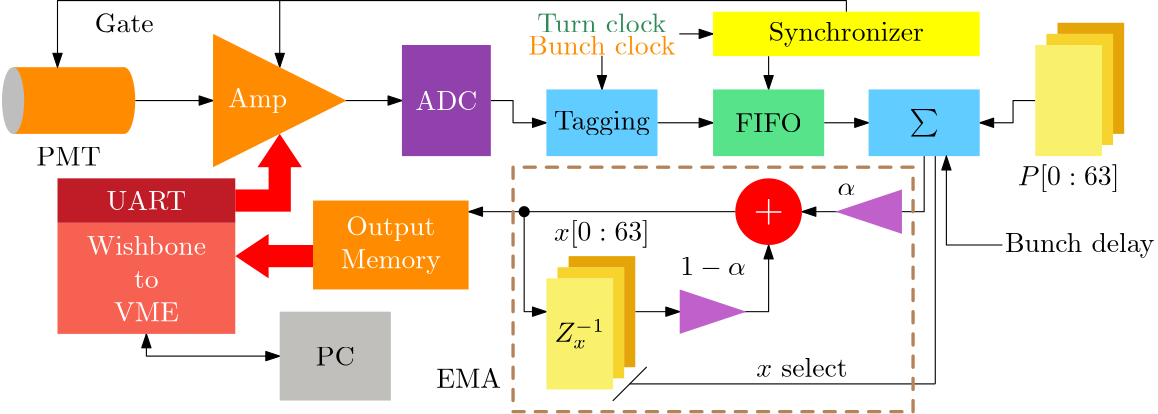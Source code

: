 <?xml version="1.0"?>
<!DOCTYPE ipe SYSTEM "ipe.dtd">
<ipe version="70218" creator="Ipe 7.2.28">
<info created="D:20240318141705" modified="D:20240407224656"/>
<ipestyle name="basic">
<symbol name="arrow/arc(spx)">
<path stroke="sym-stroke" fill="sym-stroke" pen="sym-pen">
0 0 m
-1 0.333 l
-1 -0.333 l
h
</path>
</symbol>
<symbol name="arrow/farc(spx)">
<path stroke="sym-stroke" fill="white" pen="sym-pen">
0 0 m
-1 0.333 l
-1 -0.333 l
h
</path>
</symbol>
<symbol name="arrow/ptarc(spx)">
<path stroke="sym-stroke" fill="sym-stroke" pen="sym-pen">
0 0 m
-1 0.333 l
-0.8 0 l
-1 -0.333 l
h
</path>
</symbol>
<symbol name="arrow/fptarc(spx)">
<path stroke="sym-stroke" fill="white" pen="sym-pen">
0 0 m
-1 0.333 l
-0.8 0 l
-1 -0.333 l
h
</path>
</symbol>
<symbol name="mark/circle(sx)" transformations="translations">
<path fill="sym-stroke">
0.6 0 0 0.6 0 0 e
0.4 0 0 0.4 0 0 e
</path>
</symbol>
<symbol name="mark/disk(sx)" transformations="translations">
<path fill="sym-stroke">
0.6 0 0 0.6 0 0 e
</path>
</symbol>
<symbol name="mark/fdisk(sfx)" transformations="translations">
<group>
<path fill="sym-fill">
0.5 0 0 0.5 0 0 e
</path>
<path fill="sym-stroke" fillrule="eofill">
0.6 0 0 0.6 0 0 e
0.4 0 0 0.4 0 0 e
</path>
</group>
</symbol>
<symbol name="mark/box(sx)" transformations="translations">
<path fill="sym-stroke" fillrule="eofill">
-0.6 -0.6 m
0.6 -0.6 l
0.6 0.6 l
-0.6 0.6 l
h
-0.4 -0.4 m
0.4 -0.4 l
0.4 0.4 l
-0.4 0.4 l
h
</path>
</symbol>
<symbol name="mark/square(sx)" transformations="translations">
<path fill="sym-stroke">
-0.6 -0.6 m
0.6 -0.6 l
0.6 0.6 l
-0.6 0.6 l
h
</path>
</symbol>
<symbol name="mark/fsquare(sfx)" transformations="translations">
<group>
<path fill="sym-fill">
-0.5 -0.5 m
0.5 -0.5 l
0.5 0.5 l
-0.5 0.5 l
h
</path>
<path fill="sym-stroke" fillrule="eofill">
-0.6 -0.6 m
0.6 -0.6 l
0.6 0.6 l
-0.6 0.6 l
h
-0.4 -0.4 m
0.4 -0.4 l
0.4 0.4 l
-0.4 0.4 l
h
</path>
</group>
</symbol>
<symbol name="mark/cross(sx)" transformations="translations">
<group>
<path fill="sym-stroke">
-0.43 -0.57 m
0.57 0.43 l
0.43 0.57 l
-0.57 -0.43 l
h
</path>
<path fill="sym-stroke">
-0.43 0.57 m
0.57 -0.43 l
0.43 -0.57 l
-0.57 0.43 l
h
</path>
</group>
</symbol>
<symbol name="arrow/fnormal(spx)">
<path stroke="sym-stroke" fill="white" pen="sym-pen">
0 0 m
-1 0.333 l
-1 -0.333 l
h
</path>
</symbol>
<symbol name="arrow/pointed(spx)">
<path stroke="sym-stroke" fill="sym-stroke" pen="sym-pen">
0 0 m
-1 0.333 l
-0.8 0 l
-1 -0.333 l
h
</path>
</symbol>
<symbol name="arrow/fpointed(spx)">
<path stroke="sym-stroke" fill="white" pen="sym-pen">
0 0 m
-1 0.333 l
-0.8 0 l
-1 -0.333 l
h
</path>
</symbol>
<symbol name="arrow/linear(spx)">
<path stroke="sym-stroke" pen="sym-pen">
-1 0.333 m
0 0 l
-1 -0.333 l
</path>
</symbol>
<symbol name="arrow/fdouble(spx)">
<path stroke="sym-stroke" fill="white" pen="sym-pen">
0 0 m
-1 0.333 l
-1 -0.333 l
h
-1 0 m
-2 0.333 l
-2 -0.333 l
h
</path>
</symbol>
<symbol name="arrow/double(spx)">
<path stroke="sym-stroke" fill="sym-stroke" pen="sym-pen">
0 0 m
-1 0.333 l
-1 -0.333 l
h
-1 0 m
-2 0.333 l
-2 -0.333 l
h
</path>
</symbol>
<symbol name="arrow/mid-normal(spx)">
<path stroke="sym-stroke" fill="sym-stroke" pen="sym-pen">
0.5 0 m
-0.5 0.333 l
-0.5 -0.333 l
h
</path>
</symbol>
<symbol name="arrow/mid-fnormal(spx)">
<path stroke="sym-stroke" fill="white" pen="sym-pen">
0.5 0 m
-0.5 0.333 l
-0.5 -0.333 l
h
</path>
</symbol>
<symbol name="arrow/mid-pointed(spx)">
<path stroke="sym-stroke" fill="sym-stroke" pen="sym-pen">
0.5 0 m
-0.5 0.333 l
-0.3 0 l
-0.5 -0.333 l
h
</path>
</symbol>
<symbol name="arrow/mid-fpointed(spx)">
<path stroke="sym-stroke" fill="white" pen="sym-pen">
0.5 0 m
-0.5 0.333 l
-0.3 0 l
-0.5 -0.333 l
h
</path>
</symbol>
<symbol name="arrow/mid-double(spx)">
<path stroke="sym-stroke" fill="sym-stroke" pen="sym-pen">
1 0 m
0 0.333 l
0 -0.333 l
h
0 0 m
-1 0.333 l
-1 -0.333 l
h
</path>
</symbol>
<symbol name="arrow/mid-fdouble(spx)">
<path stroke="sym-stroke" fill="white" pen="sym-pen">
1 0 m
0 0.333 l
0 -0.333 l
h
0 0 m
-1 0.333 l
-1 -0.333 l
h
</path>
</symbol>
<anglesize name="22.5 deg" value="22.5"/>
<anglesize name="30 deg" value="30"/>
<anglesize name="45 deg" value="45"/>
<anglesize name="60 deg" value="60"/>
<anglesize name="90 deg" value="90"/>
<arrowsize name="large" value="10"/>
<arrowsize name="small" value="5"/>
<arrowsize name="tiny" value="3"/>
<color name="blue" value="0 0 1"/>
<color name="brown" value="0.647 0.165 0.165"/>
<color name="darkblue" value="0 0 0.545"/>
<color name="darkcyan" value="0 0.545 0.545"/>
<color name="darkgray" value="0.663"/>
<color name="darkgreen" value="0 0.392 0"/>
<color name="darkmagenta" value="0.545 0 0.545"/>
<color name="darkorange" value="1 0.549 0"/>
<color name="darkred" value="0.545 0 0"/>
<color name="gold" value="1 0.843 0"/>
<color name="gray" value="0.745"/>
<color name="green" value="0 1 0"/>
<color name="lightblue" value="0.678 0.847 0.902"/>
<color name="lightcyan" value="0.878 1 1"/>
<color name="lightgray" value="0.827"/>
<color name="lightgreen" value="0.565 0.933 0.565"/>
<color name="lightyellow" value="1 1 0.878"/>
<color name="navy" value="0 0 0.502"/>
<color name="orange" value="1 0.647 0"/>
<color name="pink" value="1 0.753 0.796"/>
<color name="purple" value="0.627 0.125 0.941"/>
<color name="red" value="1 0 0"/>
<color name="seagreen" value="0.18 0.545 0.341"/>
<color name="turquoise" value="0.251 0.878 0.816"/>
<color name="violet" value="0.933 0.51 0.933"/>
<color name="yellow" value="1 1 0"/>
<dashstyle name="dash dot dotted" value="[4 2 1 2 1 2] 0"/>
<dashstyle name="dash dotted" value="[4 2 1 2] 0"/>
<dashstyle name="dashed" value="[4] 0"/>
<dashstyle name="dotted" value="[1 3] 0"/>
<gridsize name="10 pts (~3.5 mm)" value="10"/>
<gridsize name="14 pts (~5 mm)" value="14"/>
<gridsize name="16 pts (~6 mm)" value="16"/>
<gridsize name="20 pts (~7 mm)" value="20"/>
<gridsize name="28 pts (~10 mm)" value="28"/>
<gridsize name="32 pts (~12 mm)" value="32"/>
<gridsize name="4 pts" value="4"/>
<gridsize name="56 pts (~20 mm)" value="56"/>
<gridsize name="8 pts (~3 mm)" value="8"/>
<opacity name="10%" value="0.1"/>
<opacity name="30%" value="0.3"/>
<opacity name="50%" value="0.5"/>
<opacity name="75%" value="0.75"/>
<pen name="fat" value="1.2"/>
<pen name="heavier" value="0.8"/>
<pen name="ultrafat" value="2"/>
<symbolsize name="large" value="5"/>
<symbolsize name="small" value="2"/>
<symbolsize name="tiny" value="1.1"/>
<textsize name="Huge" value="\Huge"/>
<textsize name="LARGE" value="\LARGE"/>
<textsize name="Large" value="\Large"/>
<textsize name="footnote" value="\footnotesize"/>
<textsize name="huge" value="\huge"/>
<textsize name="large" value="\large"/>
<textsize name="script" value="\scriptsize"/>
<textsize name="small" value="\small"/>
<textsize name="tiny" value="\tiny"/>
<textstyle name="center" begin="\begin{center}" end="\end{center}"/>
<textstyle name="item" begin="\begin{itemize}\item{}" end="\end{itemize}"/>
<textstyle name="itemize" begin="\begin{itemize}" end="\end{itemize}"/>
<tiling name="falling" angle="-60" step="4" width="1"/>
<tiling name="rising" angle="30" step="4" width="1"/>
</ipestyle>
<page>
<layer name="alpha"/>
<view layers="alpha" active="alpha"/>
<path layer="alpha" stroke="black" arrow="normal/small">
160 784 m
160 760 l
</path>
<path stroke="black" arrow="normal/small">
364 708 m
348 708 l
</path>
<path stroke="0" arrow="normal/small">
288 672 m
304 672 l
</path>
<path stroke="black" arrow="normal/small">
324 672 m
336 672 l
336 696 l
</path>
<path stroke="black" arrow="normal/small" rarrow="normal/small">
256 672 m
248 672 l
248 708 l
228 708 l
</path>
<path stroke="black" arrow="normal/small" rarrow="normal/small">
112 664 m
112 656 l
160 656 l
</path>
<path stroke="black" cap="1" rarrow="normal/small">
276 752 m
276 764 l
</path>
<path matrix="1.2 0 0 1 -40.8 0" stroke="black" arrow="normal/small">
184 748 m
204 748 l
</path>
<path stroke="black" arrow="normal/small">
336 764 m
336 752 l
</path>
<path stroke="black" cap="1" arrow="normal/small">
304 772 m
316 772 l
</path>
<path stroke="black" arrow="normal/small">
432 748 m
424 748 l
424 740 l
412 740 l
</path>
<path matrix="1 0 0 1 0 -8" stroke="black" arrow="normal/small">
356 748 m
372 748 l
</path>
<path stroke="black" arrow="normal/small">
236 748 m
244 748 l
244 740 l
256 740 l
</path>
<path matrix="1 0 0 1 0 -8" stroke="black" arrow="normal/small">
296 748 m
316 748 l
</path>
<path matrix="1 0 0 1 4 68" fill="0.753 0.38 0.796">
380 648 m
380 632 l
356 640 l
h
</path>
<text matrix="1 0 0 1 -28 68" transformations="translations" pos="392 648" stroke="black" type="label" width="6.41" height="4.289" depth="0" halign="center" valign="center" style="math">\alpha</text>
<path matrix="1 0 0 1 -64 52" fill="red">
12 0 0 12 400 656 e
</path>
<text matrix="1 0 0 1 -48 52" transformations="translations" pos="384 656" stroke="white" type="label" width="10.926" height="8.275" depth="1.09" halign="center" valign="center" size="Large" style="math">+</text>
<path matrix="-1 0 0 -1 684 1312" fill="0.753 0.38 0.796">
380 648 m
380 632 l
356 640 l
h
</path>
<text matrix="1 0 0 1 -80 88" transformations="translations" pos="396 600" stroke="black" type="label" width="23.568" height="6.421" depth="0.83" halign="center" valign="center" style="math">1 - \alpha</text>
<path matrix="1 0 0 1 -168 -48" stroke="black" arrow="normal/small">
276 796 m
304 796 l
</path>
<path matrix="1 0 0 1 -168 -48" fill="darkorange">
4 0 0 12 272 796 e
</path>
<path matrix="1 0 0 1 -168 -48" fill="darkorange">
272 808 m
232 808 l
232 784 l
272 784 l
</path>
<path matrix="0.333333 0 0 1 -26.667 -36" fill="gray">
12 0 0 12 272 784 e
</path>
<path matrix="0.666667 0 0 1 113.333 0" fill="0.569 0.255 0.675">
136 768 m
136 728 l
184 728 l
184 768 l
h
</path>
<text matrix="1 0 0 1 76 -4" transformations="translations" pos="144 752" stroke="white" type="label" width="22.278" height="6.808" depth="0" halign="center" valign="center">ADC</text>
<path matrix="1 0 0 1 -168 -44" fill="darkorange">
304 816 m
304 768 l
352 792 l
304 816 l
</path>
<text matrix="1 0 0 1 -160 -48" transformations="translations" pos="312 796" stroke="white" type="label" width="21.309" height="6.815" depth="1.93" halign="center" valign="center">Amp</text>
<path matrix="1 0 0 0.6 -16 291.2" fill="0.38 0.799 1">
272 768 m
272 728 l
312 728 l
312 768 l
h
</path>
<text matrix="1 0 0 1 -8 -8" transformations="translations" pos="284 748" stroke="black" type="label" width="34.593" height="6.815" depth="1.93" halign="center" valign="center">Tagging</text>
<path matrix="1 0 0 0.6 44 291.2" fill="0.341 0.89 0.537">
272 768 m
272 728 l
312 728 l
312 768 l
h
</path>
<path matrix="1 0 0 0.6 100 291.2" fill="0.38 0.799 1">
272 768 m
272 728 l
312 728 l
312 768 l
h
</path>
<text matrix="1 0 0 1 48 -8" transformations="translations" pos="344 748" stroke="black" type="label" width="10.516" height="7.473" depth="2.49" halign="center" valign="center" style="math">\sum</text>
<path matrix="1 0 0 1 24 -16" fill="0.976 0.941 0.42">
232 700 m
232 660 l
256 660 l
256 700 l
h
</path>
<path stroke="black">
384 708 m
392 708 l
392 728 l
</path>
<path stroke="black" cap="1" join="1">
280 640 m
292 652 l
</path>
<path stroke="black">
396 646 m
396 728 l
</path>
<path stroke="black">
286 646 m
396 646 l
</path>
<text matrix="1 0 0 1 28 0" transformations="translations" pos="320 652" stroke="black" type="label" width="32.87" height="6.918" depth="0" halign="center" valign="center">$x$ select</text>
<text matrix="1 0 0 1 84 104" transformations="translations" pos="360 616" stroke="black" type="label" width="36.561" height="7.473" depth="2.49" halign="center" valign="center" style="math">P[0:63]</text>
<path matrix="1 0 0 1 200 68" fill="0.976 0.941 0.42">
232 700 m
232 660 l
256 660 l
256 700 l
h
</path>
<text matrix="1 0 0 1 8 64" transformations="translations" pos="268 704" stroke="darkorange" type="label" width="52.996" height="6.918" depth="0" halign="center" valign="center">Bunch clock</text>
<text matrix="1 0 0 1 12 36" transformations="translations" pos="264 740" stroke="seagreen" type="label" width="46.52" height="6.918" depth="0" halign="center" valign="center">Turn clock</text>
<path stroke="black">
324 708 m
248 708 l
</path>
<path matrix="1 0 0 1 -168 -24" fill="black">
2 0 0 2 416 732 e
</path>
<text matrix="1 0 0 1 40 -96" transformations="translations" pos="408 792" stroke="black" type="label" width="53.826" height="6.926" depth="1.93" halign="center" valign="center">Bunch delay</text>
<path stroke="black" cap="1" join="1" rarrow="normal/small">
400 728 m
400 696 l
420 696 l
</path>
<path matrix="1 0 0 1.33333 0 -270.667" fill="yellow">
316 788 m
316 776 l
412 776 l
412 788 l
h
</path>
<text matrix="1 0 0 1 16 -16" transformations="translations" pos="348 788" stroke="black" type="label" width="55.957" height="6.926" depth="1.93" halign="center" valign="center">Synchronizer</text>
<path stroke="black" rarrow="normal/small">
80 760 m
80 784 l
256 784 l
364 784 l
364 780 l
</path>
<path matrix="1.07692 0 0 1 -17.5385 -8" fill="darkorange">
176 720 m
176 688 l
228 688 l
228 720 l
h
</path>
<text matrix="1 0 0 1 16 -16" transformations="translations" pos="184 712" stroke="white" type="minipage" width="54.053" height="12.84" depth="7.86" halign="center" valign="center">\center Output \\
Memory</text>
<path matrix="1.33333 0 0 1.25 -48 -196" fill="0.965 0.38 0.318">
96 720 m
96 688 l
144 688 l
144 720 l
h
</path>
<text matrix="1 0 0 1 -68 -4" transformations="translations" pos="172 780" stroke="black" type="label" width="21.101" height="6.808" depth="0" halign="center" valign="center">Gate</text>
<path matrix="1 0 0 1 0 -12" fill="red">
172 708 m
172 700 l
156 700 l
156 696 l
144 704 l
156 712 l
156 708 l
172 708 l
</path>
<text matrix="1 0 0 1 -40 -4" transformations="translations" pos="152 688" stroke="white" type="minipage" width="49.595" height="17.899" depth="12.93" halign="center" valign="center">\center Wishbone\\
to\\
VME</text>
<path matrix="0.909091 0 0 1 14.5455 0" fill="0.753 0.749 0.737">
160 672 m
160 640 l
204 640 l
204 672 l
h
</path>
<text transformations="translations" pos="180 656" stroke="black" type="label" width="13.975" height="6.808" depth="0" halign="center" valign="center">PC</text>
<text matrix="1 0 0 1 16 -4" transformations="translations" pos="68 732" stroke="black" type="label" width="23.108" height="6.808" depth="0" halign="center" valign="center">PMT</text>
<text matrix="1 0 0 1 -8 -8" transformations="translations" pos="344 748" stroke="black" type="label" width="24.076" height="6.808" depth="0" halign="center" valign="center">FIFO</text>
<path fill="0.965 0.827 0.176">
280 648 m
284 648 l
284 688 l
260 688 l
260 684 l
280 684 l
h
</path>
<path fill="0.898 0.647 0.039">
264 688 m
264 692 l
288 692 l
288 652 l
284 652 l
284 688 l
h
</path>
<path fill="0.965 0.827 0.176">
456 732 m
460 732 l
460 772 l
436 772 l
436 768 l
456 768 l
h
</path>
<path fill="0.898 0.647 0.039">
440 772 m
440 776 l
464 776 l
464 736 l
460 736 l
460 772 l
h
</path>
<text matrix="1 0 0 1 -84 84" transformations="translations" pos="360 616" stroke="black" type="label" width="34.475" height="7.473" depth="2.49" halign="center" valign="center" style="math">x[0:63]</text>
<text matrix="1 0 0 1 -92 48" transformations="translations" pos="360 616" stroke="black" type="label" width="18.21" height="8.113" depth="2.46" halign="center" valign="center" style="math">Z^{-1}_{x}</text>
<path fill="0.753 0.11 0.157">
80 704 m
80 720 l
144 720 l
144 704 l
h
</path>
<text matrix="1 0 0 1 12 0" transformations="translations" pos="100 712" stroke="white" type="label" width="28.643" height="6.808" depth="0" halign="center" valign="center">UART</text>
<path fill="red">
160 736 m
152 724 l
156 724 l
156 716 l
144 716 l
144 708 l
164 708 l
164 724 l
168 724 l
160 736 l
</path>
<path matrix="1 0 0 1.1 0 -63.6" stroke="0.71 0.514 0.353" dash="dashed" pen="fat" cap="1" join="1">
244 716 m
244 636 l
388 636 l
388 716 l
h
</path>
<text matrix="1 0 0 1 0 4" transformations="translations" pos="228 644" stroke="black" type="label" width="23.385" height="6.808" depth="0" halign="center" valign="center">EMA</text>
</page>
</ipe>
